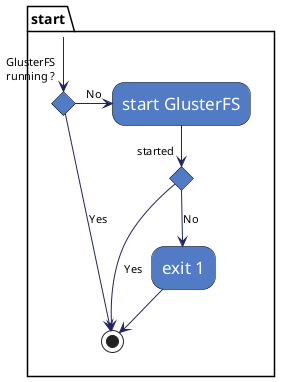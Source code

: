 @startuml

skinparam activity {
    FontColor          white
    AttributeFontColor white
    FontSize           17
    AttributeFontSize  15
    AttributeFontname  Droid Sans Mono
    BackgroundColor    #527BC6
    BorderColor        black
    ArrowColor         #222266
}

partition start {
(*) --> if "GlusterFS\nrunning ?" then
    -right-> [No] "start GlusterFS"
    if "started" then
        --> [No] "exit 1"
        --> (*)
    else
        --> [Yes] (*)
    endif
else
    --> [Yes] (*)
endif
}

@enduml